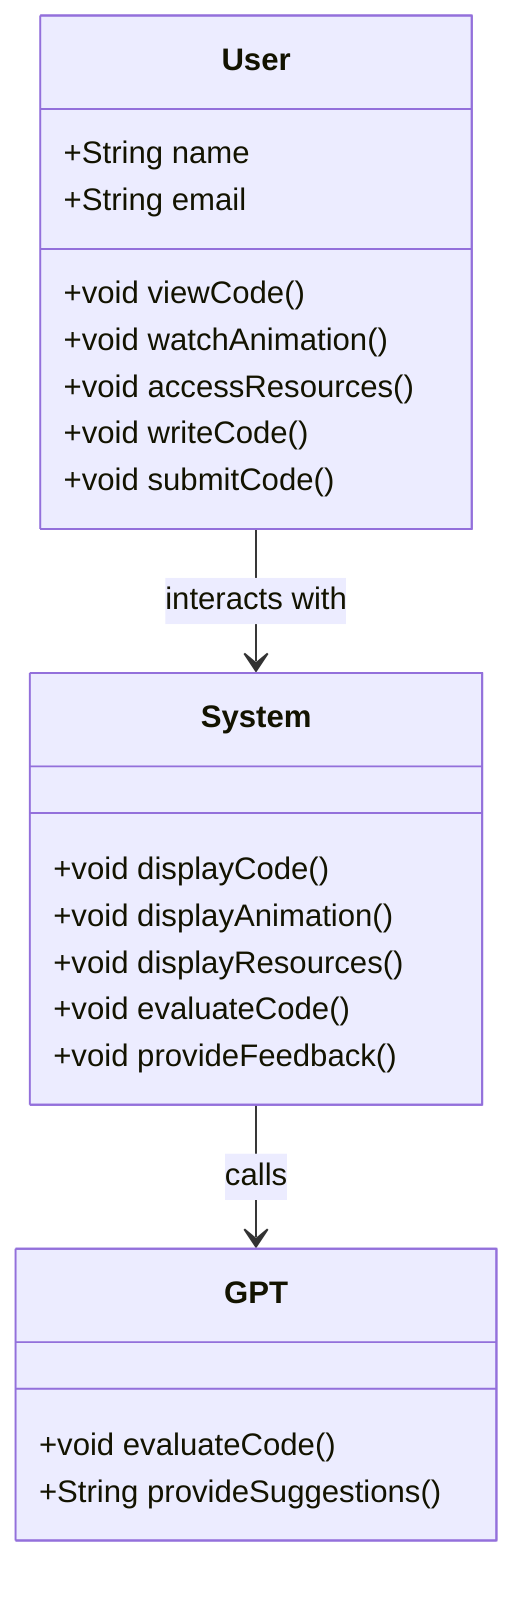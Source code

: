 classDiagram
    class User {
        +String name
        +String email
        +void viewCode()
        +void watchAnimation()
        +void accessResources()
        +void writeCode()
        +void submitCode()
    }

    class System {
        +void displayCode()
        +void displayAnimation()
        +void displayResources()
        +void evaluateCode()
        +void provideFeedback()
    }

    class GPT {
        +void evaluateCode()
        +String provideSuggestions()
    }

    User --> System : interacts with
    System --> GPT : calls